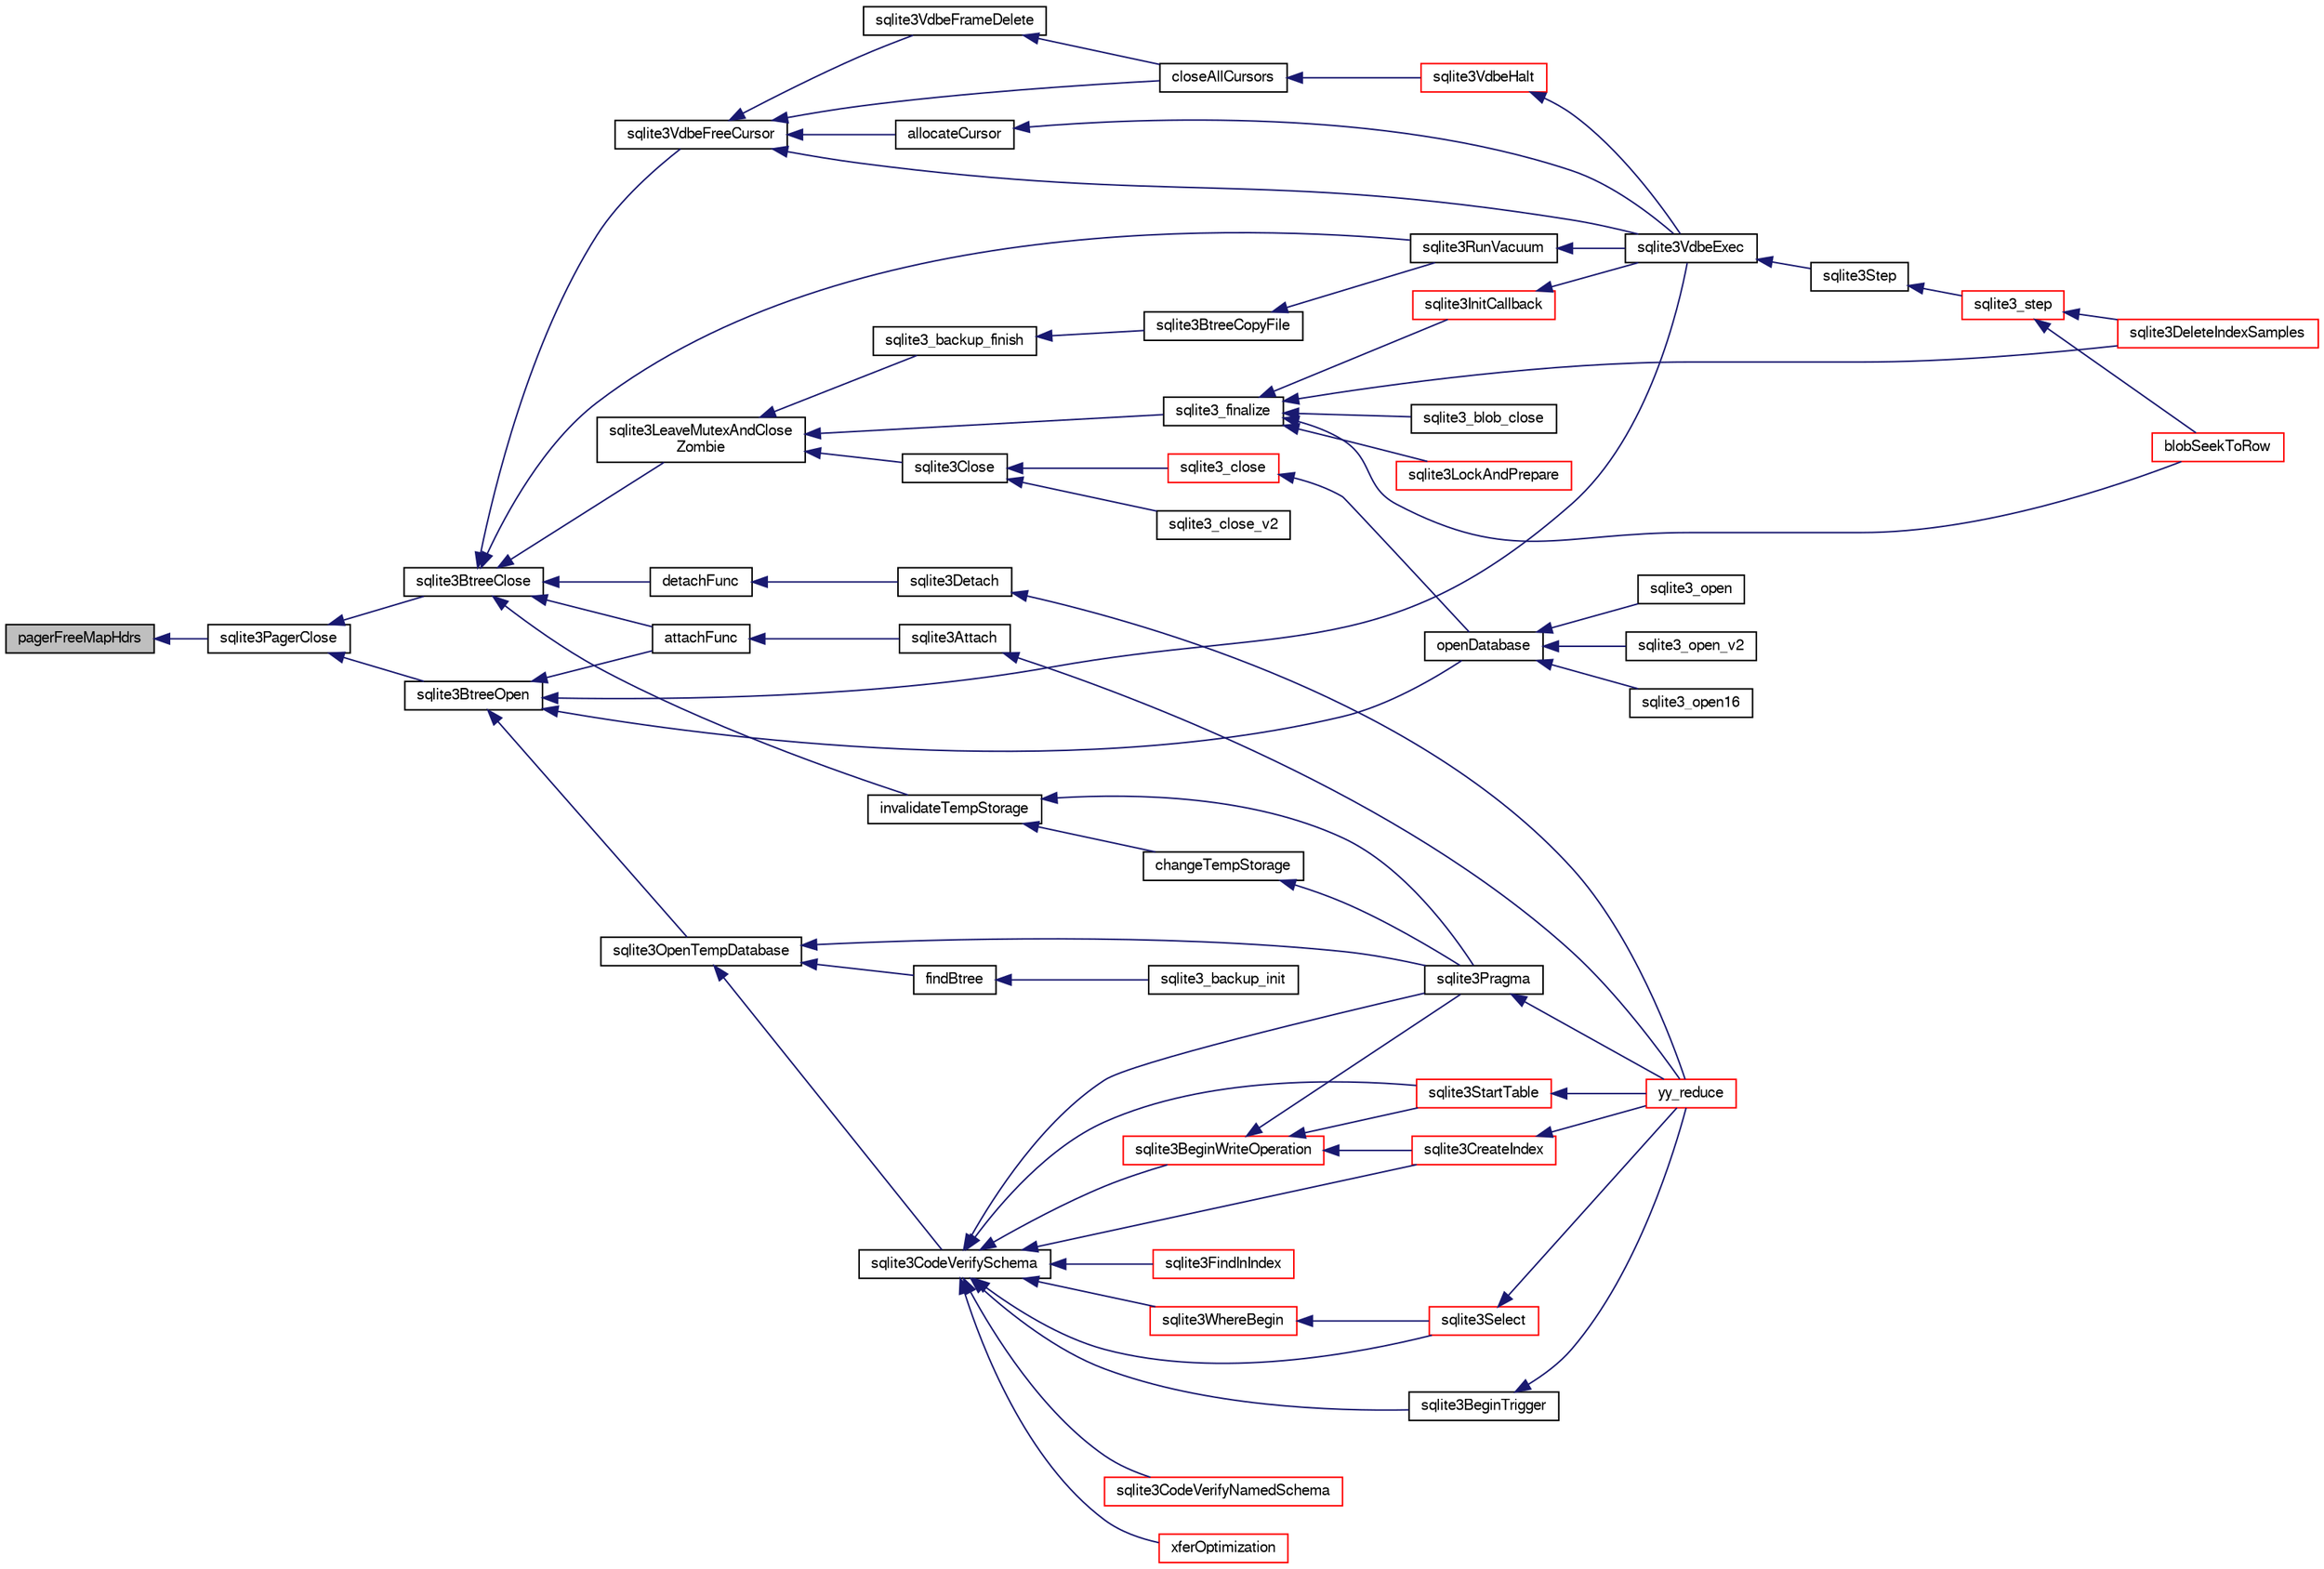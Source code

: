 digraph "pagerFreeMapHdrs"
{
  edge [fontname="FreeSans",fontsize="10",labelfontname="FreeSans",labelfontsize="10"];
  node [fontname="FreeSans",fontsize="10",shape=record];
  rankdir="LR";
  Node200902 [label="pagerFreeMapHdrs",height=0.2,width=0.4,color="black", fillcolor="grey75", style="filled", fontcolor="black"];
  Node200902 -> Node200903 [dir="back",color="midnightblue",fontsize="10",style="solid",fontname="FreeSans"];
  Node200903 [label="sqlite3PagerClose",height=0.2,width=0.4,color="black", fillcolor="white", style="filled",URL="$sqlite3_8c.html#af94b1f96b60689fd09422cce2c85f53f"];
  Node200903 -> Node200904 [dir="back",color="midnightblue",fontsize="10",style="solid",fontname="FreeSans"];
  Node200904 [label="sqlite3BtreeOpen",height=0.2,width=0.4,color="black", fillcolor="white", style="filled",URL="$sqlite3_8c.html#a13dcb44dc34af6ce9d38de9c5aa975f9"];
  Node200904 -> Node200905 [dir="back",color="midnightblue",fontsize="10",style="solid",fontname="FreeSans"];
  Node200905 [label="sqlite3VdbeExec",height=0.2,width=0.4,color="black", fillcolor="white", style="filled",URL="$sqlite3_8c.html#a8ce40a614bdc56719c4d642b1e4dfb21"];
  Node200905 -> Node200906 [dir="back",color="midnightblue",fontsize="10",style="solid",fontname="FreeSans"];
  Node200906 [label="sqlite3Step",height=0.2,width=0.4,color="black", fillcolor="white", style="filled",URL="$sqlite3_8c.html#a3f2872e873e2758a4beedad1d5113554"];
  Node200906 -> Node200907 [dir="back",color="midnightblue",fontsize="10",style="solid",fontname="FreeSans"];
  Node200907 [label="sqlite3_step",height=0.2,width=0.4,color="red", fillcolor="white", style="filled",URL="$sqlite3_8h.html#ac1e491ce36b7471eb28387f7d3c74334"];
  Node200907 -> Node200926 [dir="back",color="midnightblue",fontsize="10",style="solid",fontname="FreeSans"];
  Node200926 [label="blobSeekToRow",height=0.2,width=0.4,color="red", fillcolor="white", style="filled",URL="$sqlite3_8c.html#afff57e13332b98c8a44a7cebe38962ab"];
  Node200907 -> Node200929 [dir="back",color="midnightblue",fontsize="10",style="solid",fontname="FreeSans"];
  Node200929 [label="sqlite3DeleteIndexSamples",height=0.2,width=0.4,color="red", fillcolor="white", style="filled",URL="$sqlite3_8c.html#aaeda0302fbf61397ec009f65bed047ef"];
  Node200904 -> Node200933 [dir="back",color="midnightblue",fontsize="10",style="solid",fontname="FreeSans"];
  Node200933 [label="attachFunc",height=0.2,width=0.4,color="black", fillcolor="white", style="filled",URL="$sqlite3_8c.html#a69cb751a7da501b9a0aa37e0d7c3eaf7"];
  Node200933 -> Node200934 [dir="back",color="midnightblue",fontsize="10",style="solid",fontname="FreeSans"];
  Node200934 [label="sqlite3Attach",height=0.2,width=0.4,color="black", fillcolor="white", style="filled",URL="$sqlite3_8c.html#ae0907fe0b43cc1b4c7e6a16213e8546f"];
  Node200934 -> Node200935 [dir="back",color="midnightblue",fontsize="10",style="solid",fontname="FreeSans"];
  Node200935 [label="yy_reduce",height=0.2,width=0.4,color="red", fillcolor="white", style="filled",URL="$sqlite3_8c.html#a7c419a9b25711c666a9a2449ef377f14"];
  Node200904 -> Node201166 [dir="back",color="midnightblue",fontsize="10",style="solid",fontname="FreeSans"];
  Node201166 [label="sqlite3OpenTempDatabase",height=0.2,width=0.4,color="black", fillcolor="white", style="filled",URL="$sqlite3_8c.html#aaf3088380b731428b72d3b5777f93755"];
  Node201166 -> Node201110 [dir="back",color="midnightblue",fontsize="10",style="solid",fontname="FreeSans"];
  Node201110 [label="findBtree",height=0.2,width=0.4,color="black", fillcolor="white", style="filled",URL="$sqlite3_8c.html#ab4ee5743b77efd7f8832bf0b9315f973"];
  Node201110 -> Node201111 [dir="back",color="midnightblue",fontsize="10",style="solid",fontname="FreeSans"];
  Node201111 [label="sqlite3_backup_init",height=0.2,width=0.4,color="black", fillcolor="white", style="filled",URL="$sqlite3_8h.html#a9c9aa9e8edeb9910d93148a6621c1097"];
  Node201166 -> Node201167 [dir="back",color="midnightblue",fontsize="10",style="solid",fontname="FreeSans"];
  Node201167 [label="sqlite3CodeVerifySchema",height=0.2,width=0.4,color="black", fillcolor="white", style="filled",URL="$sqlite3_8c.html#ad9d8708d96f8416ec59ebf41c57000f9"];
  Node201167 -> Node200986 [dir="back",color="midnightblue",fontsize="10",style="solid",fontname="FreeSans"];
  Node200986 [label="sqlite3FindInIndex",height=0.2,width=0.4,color="red", fillcolor="white", style="filled",URL="$sqlite3_8c.html#af7d8c56ab0231f44bb5f87b3fafeffb2"];
  Node201167 -> Node201027 [dir="back",color="midnightblue",fontsize="10",style="solid",fontname="FreeSans"];
  Node201027 [label="sqlite3StartTable",height=0.2,width=0.4,color="red", fillcolor="white", style="filled",URL="$sqlite3_8c.html#af49b4395f39d9078a0dda2484c183012"];
  Node201027 -> Node200935 [dir="back",color="midnightblue",fontsize="10",style="solid",fontname="FreeSans"];
  Node201167 -> Node200944 [dir="back",color="midnightblue",fontsize="10",style="solid",fontname="FreeSans"];
  Node200944 [label="sqlite3CreateIndex",height=0.2,width=0.4,color="red", fillcolor="white", style="filled",URL="$sqlite3_8c.html#a8dbe5e590ab6c58a8c45f34f7c81e825"];
  Node200944 -> Node200935 [dir="back",color="midnightblue",fontsize="10",style="solid",fontname="FreeSans"];
  Node201167 -> Node201168 [dir="back",color="midnightblue",fontsize="10",style="solid",fontname="FreeSans"];
  Node201168 [label="sqlite3CodeVerifyNamedSchema",height=0.2,width=0.4,color="red", fillcolor="white", style="filled",URL="$sqlite3_8c.html#a30331e33b8e462cbe3aa83c8bddb8c0e"];
  Node201167 -> Node201169 [dir="back",color="midnightblue",fontsize="10",style="solid",fontname="FreeSans"];
  Node201169 [label="sqlite3BeginWriteOperation",height=0.2,width=0.4,color="red", fillcolor="white", style="filled",URL="$sqlite3_8c.html#a21b1b811bbe305f922244f8913c87f10"];
  Node201169 -> Node201027 [dir="back",color="midnightblue",fontsize="10",style="solid",fontname="FreeSans"];
  Node201169 -> Node200944 [dir="back",color="midnightblue",fontsize="10",style="solid",fontname="FreeSans"];
  Node201169 -> Node200983 [dir="back",color="midnightblue",fontsize="10",style="solid",fontname="FreeSans"];
  Node200983 [label="sqlite3Pragma",height=0.2,width=0.4,color="black", fillcolor="white", style="filled",URL="$sqlite3_8c.html#a111391370f58f8e6a6eca51fd34d62ed"];
  Node200983 -> Node200935 [dir="back",color="midnightblue",fontsize="10",style="solid",fontname="FreeSans"];
  Node201167 -> Node200964 [dir="back",color="midnightblue",fontsize="10",style="solid",fontname="FreeSans"];
  Node200964 [label="xferOptimization",height=0.2,width=0.4,color="red", fillcolor="white", style="filled",URL="$sqlite3_8c.html#ae85c90f7d064fe83f4ed930e708855d2"];
  Node201167 -> Node200983 [dir="back",color="midnightblue",fontsize="10",style="solid",fontname="FreeSans"];
  Node201167 -> Node200984 [dir="back",color="midnightblue",fontsize="10",style="solid",fontname="FreeSans"];
  Node200984 [label="sqlite3Select",height=0.2,width=0.4,color="red", fillcolor="white", style="filled",URL="$sqlite3_8c.html#a2465ee8c956209ba4b272477b7c21a45"];
  Node200984 -> Node200935 [dir="back",color="midnightblue",fontsize="10",style="solid",fontname="FreeSans"];
  Node201167 -> Node200963 [dir="back",color="midnightblue",fontsize="10",style="solid",fontname="FreeSans"];
  Node200963 [label="sqlite3BeginTrigger",height=0.2,width=0.4,color="black", fillcolor="white", style="filled",URL="$sqlite3_8c.html#ac20a731dbd52edec68a09962c7f39a4c"];
  Node200963 -> Node200935 [dir="back",color="midnightblue",fontsize="10",style="solid",fontname="FreeSans"];
  Node201167 -> Node201000 [dir="back",color="midnightblue",fontsize="10",style="solid",fontname="FreeSans"];
  Node201000 [label="sqlite3WhereBegin",height=0.2,width=0.4,color="red", fillcolor="white", style="filled",URL="$sqlite3_8c.html#acad049f5c9a96a8118cffd5e5ce89f7c"];
  Node201000 -> Node200984 [dir="back",color="midnightblue",fontsize="10",style="solid",fontname="FreeSans"];
  Node201166 -> Node200983 [dir="back",color="midnightblue",fontsize="10",style="solid",fontname="FreeSans"];
  Node200904 -> Node201140 [dir="back",color="midnightblue",fontsize="10",style="solid",fontname="FreeSans"];
  Node201140 [label="openDatabase",height=0.2,width=0.4,color="black", fillcolor="white", style="filled",URL="$sqlite3_8c.html#a6a9c3bc3a64234e863413f41db473758"];
  Node201140 -> Node201141 [dir="back",color="midnightblue",fontsize="10",style="solid",fontname="FreeSans"];
  Node201141 [label="sqlite3_open",height=0.2,width=0.4,color="black", fillcolor="white", style="filled",URL="$sqlite3_8h.html#a97ba966ed1acc38409786258268f5f71"];
  Node201140 -> Node201142 [dir="back",color="midnightblue",fontsize="10",style="solid",fontname="FreeSans"];
  Node201142 [label="sqlite3_open_v2",height=0.2,width=0.4,color="black", fillcolor="white", style="filled",URL="$sqlite3_8h.html#a140fe275b6975dc867cea50a65a217c4"];
  Node201140 -> Node201143 [dir="back",color="midnightblue",fontsize="10",style="solid",fontname="FreeSans"];
  Node201143 [label="sqlite3_open16",height=0.2,width=0.4,color="black", fillcolor="white", style="filled",URL="$sqlite3_8h.html#adbc401bb96713f32e553db32f6f3ca33"];
  Node200903 -> Node201171 [dir="back",color="midnightblue",fontsize="10",style="solid",fontname="FreeSans"];
  Node201171 [label="sqlite3BtreeClose",height=0.2,width=0.4,color="black", fillcolor="white", style="filled",URL="$sqlite3_8c.html#a729b65009b66a99200496b09c124df01"];
  Node201171 -> Node201172 [dir="back",color="midnightblue",fontsize="10",style="solid",fontname="FreeSans"];
  Node201172 [label="sqlite3VdbeFreeCursor",height=0.2,width=0.4,color="black", fillcolor="white", style="filled",URL="$sqlite3_8c.html#a0f9084083e1d0639708934630f33d6ef"];
  Node201172 -> Node201173 [dir="back",color="midnightblue",fontsize="10",style="solid",fontname="FreeSans"];
  Node201173 [label="sqlite3VdbeFrameDelete",height=0.2,width=0.4,color="black", fillcolor="white", style="filled",URL="$sqlite3_8c.html#adb3773fdfb1685857e28891f76365900"];
  Node201173 -> Node201174 [dir="back",color="midnightblue",fontsize="10",style="solid",fontname="FreeSans"];
  Node201174 [label="closeAllCursors",height=0.2,width=0.4,color="black", fillcolor="white", style="filled",URL="$sqlite3_8c.html#af1ac189735864dd6989a8c5af4557547"];
  Node201174 -> Node201124 [dir="back",color="midnightblue",fontsize="10",style="solid",fontname="FreeSans"];
  Node201124 [label="sqlite3VdbeHalt",height=0.2,width=0.4,color="red", fillcolor="white", style="filled",URL="$sqlite3_8c.html#a8d1d99703d999190fbc35ecc981cb709"];
  Node201124 -> Node200905 [dir="back",color="midnightblue",fontsize="10",style="solid",fontname="FreeSans"];
  Node201172 -> Node201174 [dir="back",color="midnightblue",fontsize="10",style="solid",fontname="FreeSans"];
  Node201172 -> Node201175 [dir="back",color="midnightblue",fontsize="10",style="solid",fontname="FreeSans"];
  Node201175 [label="allocateCursor",height=0.2,width=0.4,color="black", fillcolor="white", style="filled",URL="$sqlite3_8c.html#a5083c054ea81802294e539b00a57aad4"];
  Node201175 -> Node200905 [dir="back",color="midnightblue",fontsize="10",style="solid",fontname="FreeSans"];
  Node201172 -> Node200905 [dir="back",color="midnightblue",fontsize="10",style="solid",fontname="FreeSans"];
  Node201171 -> Node200933 [dir="back",color="midnightblue",fontsize="10",style="solid",fontname="FreeSans"];
  Node201171 -> Node201120 [dir="back",color="midnightblue",fontsize="10",style="solid",fontname="FreeSans"];
  Node201120 [label="detachFunc",height=0.2,width=0.4,color="black", fillcolor="white", style="filled",URL="$sqlite3_8c.html#a2b3dd04cb87abd088926ab0082a60b77"];
  Node201120 -> Node200977 [dir="back",color="midnightblue",fontsize="10",style="solid",fontname="FreeSans"];
  Node200977 [label="sqlite3Detach",height=0.2,width=0.4,color="black", fillcolor="white", style="filled",URL="$sqlite3_8c.html#ab1a5a0b01c7560aef5e0b8603a68747d"];
  Node200977 -> Node200935 [dir="back",color="midnightblue",fontsize="10",style="solid",fontname="FreeSans"];
  Node201171 -> Node201121 [dir="back",color="midnightblue",fontsize="10",style="solid",fontname="FreeSans"];
  Node201121 [label="invalidateTempStorage",height=0.2,width=0.4,color="black", fillcolor="white", style="filled",URL="$sqlite3_8c.html#a759777a1eb3c3e96a5af94932b39e69a"];
  Node201121 -> Node201122 [dir="back",color="midnightblue",fontsize="10",style="solid",fontname="FreeSans"];
  Node201122 [label="changeTempStorage",height=0.2,width=0.4,color="black", fillcolor="white", style="filled",URL="$sqlite3_8c.html#abd43abe0a0959a45c786b9865ed52904"];
  Node201122 -> Node200983 [dir="back",color="midnightblue",fontsize="10",style="solid",fontname="FreeSans"];
  Node201121 -> Node200983 [dir="back",color="midnightblue",fontsize="10",style="solid",fontname="FreeSans"];
  Node201171 -> Node201091 [dir="back",color="midnightblue",fontsize="10",style="solid",fontname="FreeSans"];
  Node201091 [label="sqlite3RunVacuum",height=0.2,width=0.4,color="black", fillcolor="white", style="filled",URL="$sqlite3_8c.html#a5e83ddc7b3e7e8e79ad5d1fc92de1d2f"];
  Node201091 -> Node200905 [dir="back",color="midnightblue",fontsize="10",style="solid",fontname="FreeSans"];
  Node201171 -> Node201134 [dir="back",color="midnightblue",fontsize="10",style="solid",fontname="FreeSans"];
  Node201134 [label="sqlite3LeaveMutexAndClose\lZombie",height=0.2,width=0.4,color="black", fillcolor="white", style="filled",URL="$sqlite3_8c.html#afe3a37c29dcb0fe9fc15fe07a3976f59"];
  Node201134 -> Node201135 [dir="back",color="midnightblue",fontsize="10",style="solid",fontname="FreeSans"];
  Node201135 [label="sqlite3_backup_finish",height=0.2,width=0.4,color="black", fillcolor="white", style="filled",URL="$sqlite3_8h.html#a176857dd58d99be53b6d7305533e0048"];
  Node201135 -> Node201119 [dir="back",color="midnightblue",fontsize="10",style="solid",fontname="FreeSans"];
  Node201119 [label="sqlite3BtreeCopyFile",height=0.2,width=0.4,color="black", fillcolor="white", style="filled",URL="$sqlite3_8c.html#a4d9e19a79f0d5c1dfcef0bd137ae83f9"];
  Node201119 -> Node201091 [dir="back",color="midnightblue",fontsize="10",style="solid",fontname="FreeSans"];
  Node201134 -> Node201127 [dir="back",color="midnightblue",fontsize="10",style="solid",fontname="FreeSans"];
  Node201127 [label="sqlite3_finalize",height=0.2,width=0.4,color="black", fillcolor="white", style="filled",URL="$sqlite3_8h.html#a801195c0f771d40bb4be1e40f3b88945"];
  Node201127 -> Node200926 [dir="back",color="midnightblue",fontsize="10",style="solid",fontname="FreeSans"];
  Node201127 -> Node201128 [dir="back",color="midnightblue",fontsize="10",style="solid",fontname="FreeSans"];
  Node201128 [label="sqlite3_blob_close",height=0.2,width=0.4,color="black", fillcolor="white", style="filled",URL="$sqlite3_8h.html#a8885ae884821e14e1e4501183c5833d6"];
  Node201127 -> Node200929 [dir="back",color="midnightblue",fontsize="10",style="solid",fontname="FreeSans"];
  Node201127 -> Node201088 [dir="back",color="midnightblue",fontsize="10",style="solid",fontname="FreeSans"];
  Node201088 [label="sqlite3InitCallback",height=0.2,width=0.4,color="red", fillcolor="white", style="filled",URL="$sqlite3_8c.html#a5183ff3c8b5311c7332250013ee018b3"];
  Node201088 -> Node200905 [dir="back",color="midnightblue",fontsize="10",style="solid",fontname="FreeSans"];
  Node201127 -> Node201085 [dir="back",color="midnightblue",fontsize="10",style="solid",fontname="FreeSans"];
  Node201085 [label="sqlite3LockAndPrepare",height=0.2,width=0.4,color="red", fillcolor="white", style="filled",URL="$sqlite3_8c.html#a5db1ec5589aa2b02c6d979211a8789bd"];
  Node201134 -> Node201136 [dir="back",color="midnightblue",fontsize="10",style="solid",fontname="FreeSans"];
  Node201136 [label="sqlite3Close",height=0.2,width=0.4,color="black", fillcolor="white", style="filled",URL="$sqlite3_8c.html#aa9f2e73837bba8d721dbde0964ffce11"];
  Node201136 -> Node201137 [dir="back",color="midnightblue",fontsize="10",style="solid",fontname="FreeSans"];
  Node201137 [label="sqlite3_close",height=0.2,width=0.4,color="red", fillcolor="white", style="filled",URL="$sqlite3_8h.html#ac43c9032fc6ef3b2a231dc3a9fa44b2d"];
  Node201137 -> Node201140 [dir="back",color="midnightblue",fontsize="10",style="solid",fontname="FreeSans"];
  Node201136 -> Node201144 [dir="back",color="midnightblue",fontsize="10",style="solid",fontname="FreeSans"];
  Node201144 [label="sqlite3_close_v2",height=0.2,width=0.4,color="black", fillcolor="white", style="filled",URL="$sqlite3_8h.html#ad2cb8462eaba28b4c8410ef55a4282b4"];
}
